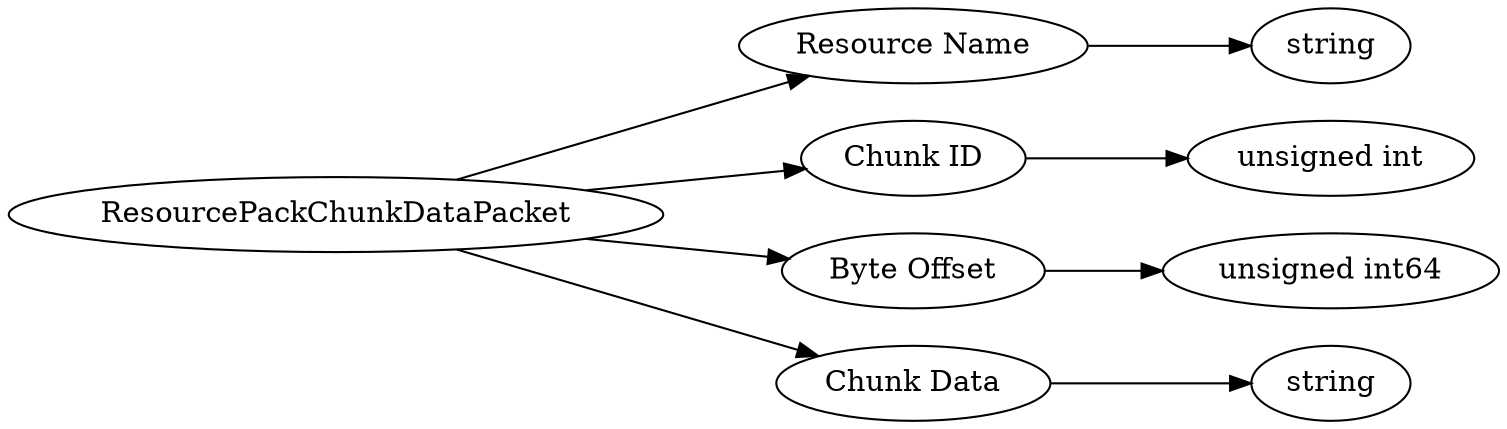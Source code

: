 digraph "ResourcePackChunkDataPacket" {
rankdir = LR
0
0 -> 1
1 -> 2
0 -> 3
3 -> 4
0 -> 5
5 -> 6
0 -> 7
7 -> 8

0 [label="ResourcePackChunkDataPacket",comment="name: \"ResourcePackChunkDataPacket\", typeName: \"\", id: 0, branchId: 83, recurseId: -1, attributes: 0, notes: \"\""];
1 [label="Resource Name",comment="name: \"Resource Name\", typeName: \"\", id: 1, branchId: 0, recurseId: -1, attributes: 0, notes: \"\""];
2 [label="string",comment="name: \"string\", typeName: \"\", id: 2, branchId: 0, recurseId: -1, attributes: 512, notes: \"\""];
3 [label="Chunk ID",comment="name: \"Chunk ID\", typeName: \"\", id: 3, branchId: 0, recurseId: -1, attributes: 0, notes: \"\""];
4 [label="unsigned int",comment="name: \"unsigned int\", typeName: \"\", id: 4, branchId: 0, recurseId: -1, attributes: 512, notes: \"\""];
5 [label="Byte Offset",comment="name: \"Byte Offset\", typeName: \"\", id: 5, branchId: 0, recurseId: -1, attributes: 0, notes: \"\""];
6 [label="unsigned int64",comment="name: \"unsigned int64\", typeName: \"\", id: 6, branchId: 0, recurseId: -1, attributes: 512, notes: \"\""];
7 [label="Chunk Data",comment="name: \"Chunk Data\", typeName: \"\", id: 7, branchId: 0, recurseId: -1, attributes: 0, notes: \"\""];
8 [label="string",comment="name: \"string\", typeName: \"\", id: 8, branchId: 0, recurseId: -1, attributes: 512, notes: \"\""];
{ rank = max;2;4;6;8}

}

